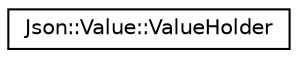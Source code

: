 digraph "Graphical Class Hierarchy"
{
 // LATEX_PDF_SIZE
  edge [fontname="Helvetica",fontsize="10",labelfontname="Helvetica",labelfontsize="10"];
  node [fontname="Helvetica",fontsize="10",shape=record];
  rankdir="LR";
  Node0 [label="Json::Value::ValueHolder",height=0.2,width=0.4,color="black", fillcolor="white", style="filled",URL="$union_json_1_1_value_1_1_value_holder.html",tooltip=" "];
}
